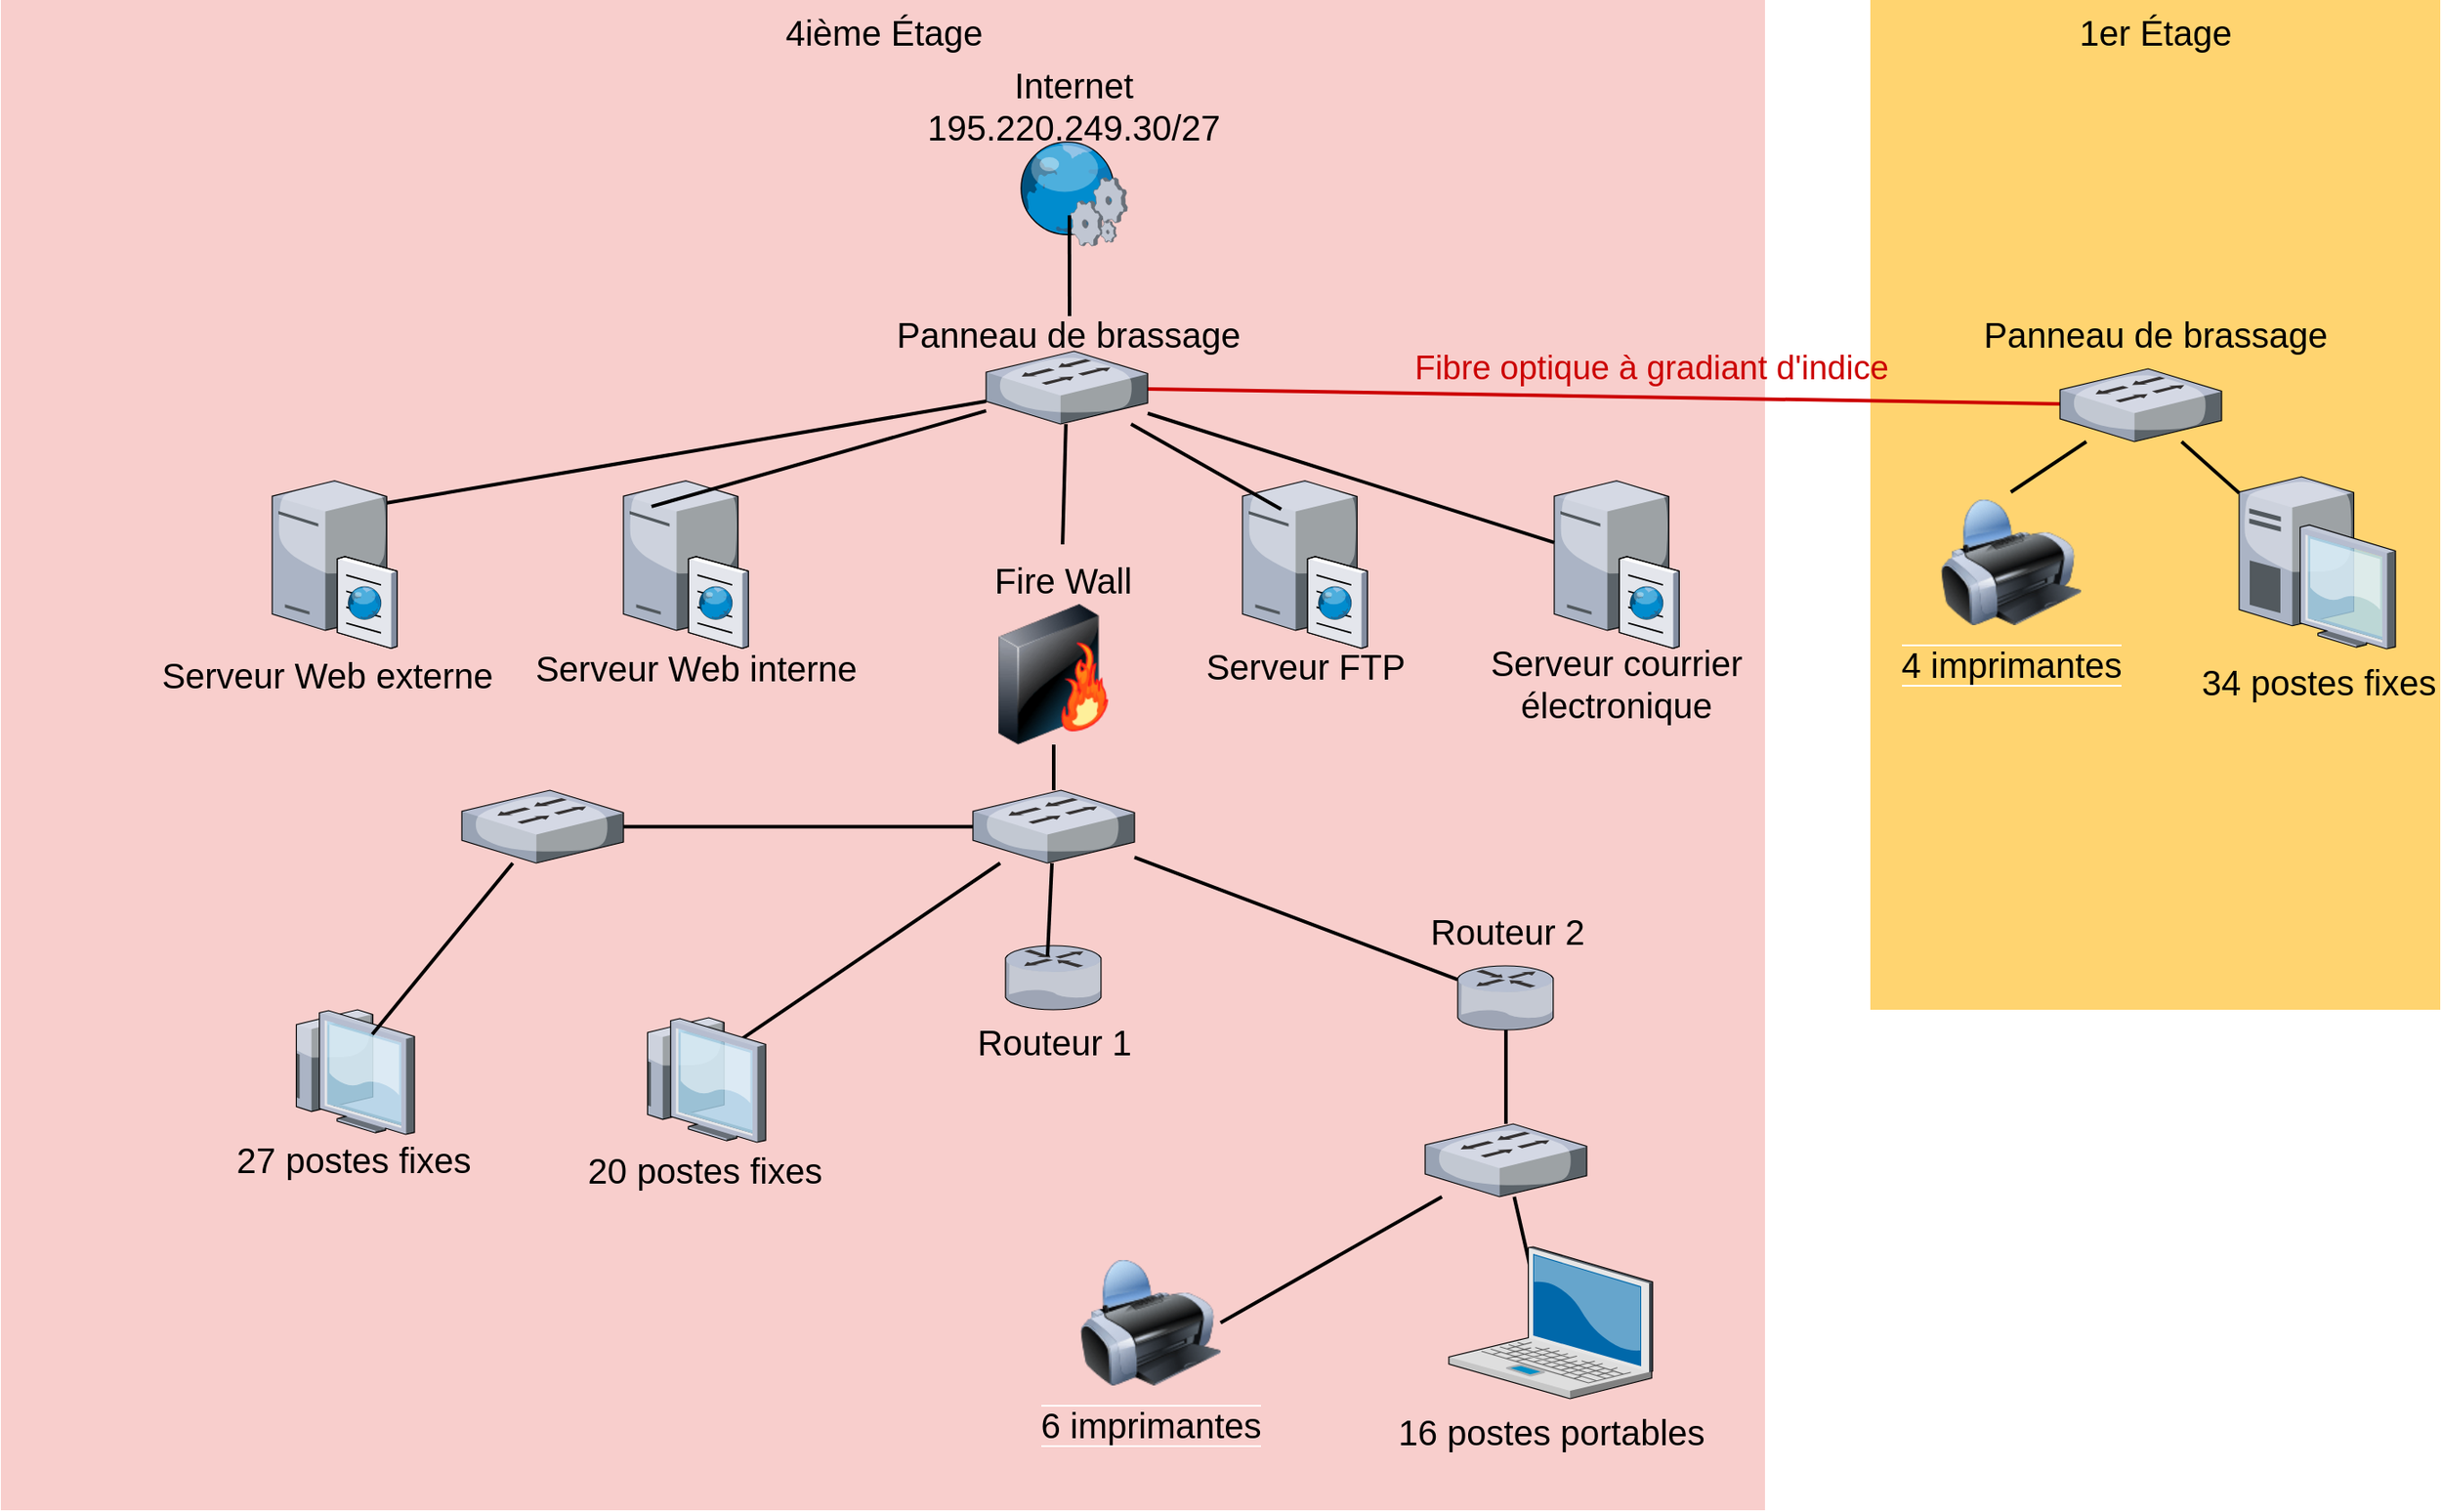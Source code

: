 <mxfile version="21.2.3" type="github">
  <diagram name="Page-1" id="e3a06f82-3646-2815-327d-82caf3d4e204">
    <mxGraphModel dx="880" dy="442" grid="1" gridSize="10" guides="1" tooltips="1" connect="1" arrows="1" fold="1" page="1" pageScale="1.5" pageWidth="1169" pageHeight="826" background="none" math="0" shadow="0">
      <root>
        <mxCell id="0" style=";html=1;" />
        <mxCell id="1" style=";html=1;" parent="0" />
        <mxCell id="qHxnZsuGqMzURwHlTCag-1" value="&lt;font style=&quot;font-size: 20px;&quot;&gt;4ième Étage &lt;/font&gt;" style="whiteSpace=wrap;html=1;fillColor=#f8cecc;fontSize=14;strokeColor=none;verticalAlign=top;" parent="1" vertex="1">
          <mxGeometry x="145.5" y="40" width="1004.5" height="860" as="geometry" />
        </mxCell>
        <mxCell id="qHxnZsuGqMzURwHlTCag-2" value="&lt;div style=&quot;font-size: 20px;&quot;&gt;&lt;font style=&quot;font-size: 20px;&quot;&gt;1er Étage &lt;br&gt;&lt;/font&gt;&lt;/div&gt;" style="whiteSpace=wrap;html=1;fillColor=#FFD470;gradientColor=none;fontSize=14;strokeColor=none;verticalAlign=top;" parent="1" vertex="1">
          <mxGeometry x="1210" y="40" width="324.5" height="575" as="geometry" />
        </mxCell>
        <mxCell id="qHxnZsuGqMzURwHlTCag-3" value="&lt;div style=&quot;font-size: 20px;&quot;&gt;&lt;font style=&quot;font-size: 20px;&quot;&gt;34 postes fixes&lt;/font&gt;&lt;/div&gt;&lt;div style=&quot;font-size: 20px;&quot;&gt;&lt;br&gt;&lt;/div&gt;&lt;div style=&quot;font-size: 20px;&quot;&gt;&lt;font style=&quot;font-size: 20px;&quot;&gt;&lt;br&gt;&lt;/font&gt;&lt;/div&gt;" style="verticalLabelPosition=bottom;aspect=fixed;html=1;verticalAlign=top;strokeColor=none;shape=mxgraph.citrix.desktop;fillColor=#66B2FF;gradientColor=#0066CC;fontSize=14;" parent="1" vertex="1">
          <mxGeometry x="1420" y="311.5" width="89" height="98" as="geometry" />
        </mxCell>
        <mxCell id="qHxnZsuGqMzURwHlTCag-4" value="&lt;font style=&quot;font-size: 20px;&quot;&gt;Routeur 1&lt;br&gt;&lt;/font&gt;" style="verticalLabelPosition=bottom;aspect=fixed;html=1;verticalAlign=top;strokeColor=none;shape=mxgraph.citrix.router;fillColor=#66B2FF;gradientColor=#0066CC;fontSize=14;" parent="1" vertex="1">
          <mxGeometry x="717.5" y="578.5" width="55" height="36.5" as="geometry" />
        </mxCell>
        <mxCell id="qHxnZsuGqMzURwHlTCag-5" value="" style="verticalLabelPosition=top;aspect=fixed;html=1;verticalAlign=bottom;strokeColor=none;shape=mxgraph.citrix.cache_server;fillColor=#66B2FF;gradientColor=#0066CC;fontSize=14;labelPosition=center;align=center;" parent="1" vertex="1">
          <mxGeometry x="500" y="311.5" width="71" height="97.5" as="geometry" />
        </mxCell>
        <mxCell id="qHxnZsuGqMzURwHlTCag-6" style="edgeStyle=none;rounded=0;html=1;startSize=10;endSize=10;jettySize=auto;orthogonalLoop=1;fontSize=14;endArrow=none;endFill=0;strokeWidth=2;entryX=0.817;entryY=0.165;entryDx=0;entryDy=0;entryPerimeter=0;" parent="1" source="qHxnZsuGqMzURwHlTCag-62" target="qHxnZsuGqMzURwHlTCag-9" edge="1">
          <mxGeometry relative="1" as="geometry">
            <mxPoint x="412" y="784" as="sourcePoint" />
          </mxGeometry>
        </mxCell>
        <mxCell id="qHxnZsuGqMzURwHlTCag-7" style="edgeStyle=none;rounded=0;html=1;startSize=10;endSize=10;jettySize=auto;orthogonalLoop=1;fontSize=14;endArrow=none;endFill=0;strokeWidth=2;entryX=0.482;entryY=0.621;entryDx=0;entryDy=0;entryPerimeter=0;" parent="1" source="qHxnZsuGqMzURwHlTCag-60" target="qHxnZsuGqMzURwHlTCag-18" edge="1">
          <mxGeometry relative="1" as="geometry">
            <mxPoint x="1359" y="493.9" as="targetPoint" />
            <mxPoint x="789.897" y="1101.5" as="sourcePoint" />
          </mxGeometry>
        </mxCell>
        <mxCell id="qHxnZsuGqMzURwHlTCag-8" style="edgeStyle=none;rounded=0;html=1;startSize=10;endSize=10;jettySize=auto;orthogonalLoop=1;fontSize=14;endArrow=none;endFill=0;strokeWidth=2;entryX=0.451;entryY=0.21;entryDx=0;entryDy=0;entryPerimeter=0;" parent="1" source="qHxnZsuGqMzURwHlTCag-57" target="qHxnZsuGqMzURwHlTCag-12" edge="1">
          <mxGeometry relative="1" as="geometry">
            <mxPoint x="1437" y="592.83" as="targetPoint" />
            <mxPoint x="642.23" y="240" as="sourcePoint" />
          </mxGeometry>
        </mxCell>
        <mxCell id="qHxnZsuGqMzURwHlTCag-9" value="" style="verticalLabelPosition=top;aspect=fixed;html=1;verticalAlign=bottom;strokeColor=none;shape=mxgraph.citrix.thin_client;fillColor=#66B2FF;gradientColor=#0066CC;fontSize=14;labelPosition=center;align=center;" parent="1" vertex="1">
          <mxGeometry x="510" y="619.5" width="71" height="71" as="geometry" />
        </mxCell>
        <mxCell id="qHxnZsuGqMzURwHlTCag-10" style="edgeStyle=none;rounded=0;html=1;startSize=10;endSize=10;jettySize=auto;orthogonalLoop=1;fontSize=14;endArrow=none;endFill=0;strokeWidth=2;" parent="1" source="qHxnZsuGqMzURwHlTCag-57" target="qHxnZsuGqMzURwHlTCag-33" edge="1">
          <mxGeometry relative="1" as="geometry">
            <mxPoint x="750" y="320" as="sourcePoint" />
            <mxPoint x="752" y="390" as="targetPoint" />
          </mxGeometry>
        </mxCell>
        <mxCell id="qHxnZsuGqMzURwHlTCag-11" value="" style="verticalLabelPosition=bottom;aspect=fixed;html=1;verticalAlign=top;strokeColor=none;shape=mxgraph.citrix.web_service;fillColor=#66B2FF;gradientColor=#0066CC;fontSize=14;rotation=0;" parent="1" vertex="1">
          <mxGeometry x="724" y="120" width="63" height="60" as="geometry" />
        </mxCell>
        <mxCell id="qHxnZsuGqMzURwHlTCag-12" value="" style="verticalLabelPosition=top;aspect=fixed;html=1;verticalAlign=bottom;strokeColor=none;shape=mxgraph.citrix.cache_server;fillColor=#66B2FF;gradientColor=#0066CC;fontSize=14;labelPosition=center;align=center;" parent="1" vertex="1">
          <mxGeometry x="300" y="311.5" width="71" height="97.5" as="geometry" />
        </mxCell>
        <mxCell id="qHxnZsuGqMzURwHlTCag-13" value="" style="verticalLabelPosition=top;aspect=fixed;html=1;verticalAlign=bottom;strokeColor=none;shape=mxgraph.citrix.cache_server;fillColor=#66B2FF;gradientColor=#0066CC;fontSize=14;labelPosition=center;align=center;" parent="1" vertex="1">
          <mxGeometry x="852.5" y="311.5" width="71" height="97.5" as="geometry" />
        </mxCell>
        <mxCell id="qHxnZsuGqMzURwHlTCag-14" value="" style="verticalLabelPosition=top;aspect=fixed;html=1;verticalAlign=bottom;strokeColor=none;shape=mxgraph.citrix.cache_server;fillColor=#66B2FF;gradientColor=#0066CC;fontSize=14;labelPosition=center;align=center;" parent="1" vertex="1">
          <mxGeometry x="1030" y="311.5" width="71" height="97.5" as="geometry" />
        </mxCell>
        <mxCell id="qHxnZsuGqMzURwHlTCag-15" style="edgeStyle=none;rounded=0;html=1;startSize=10;endSize=10;jettySize=auto;orthogonalLoop=1;fontSize=14;endArrow=none;endFill=0;strokeWidth=2;entryX=0.225;entryY=0.174;entryDx=0;entryDy=0;entryPerimeter=0;" parent="1" source="qHxnZsuGqMzURwHlTCag-57" target="qHxnZsuGqMzURwHlTCag-5" edge="1">
          <mxGeometry relative="1" as="geometry">
            <mxPoint x="656.57" y="277" as="sourcePoint" />
            <mxPoint x="1217" y="771" as="targetPoint" />
          </mxGeometry>
        </mxCell>
        <mxCell id="qHxnZsuGqMzURwHlTCag-16" style="edgeStyle=none;rounded=0;html=1;startSize=10;endSize=10;jettySize=auto;orthogonalLoop=1;fontSize=14;endArrow=none;endFill=0;strokeWidth=2;entryX=0.31;entryY=0.19;entryDx=0;entryDy=0;entryPerimeter=0;" parent="1" source="qHxnZsuGqMzURwHlTCag-57" target="qHxnZsuGqMzURwHlTCag-13" edge="1">
          <mxGeometry relative="1" as="geometry">
            <mxPoint x="799.014" y="290.4" as="sourcePoint" />
            <mxPoint x="1227" y="781" as="targetPoint" />
          </mxGeometry>
        </mxCell>
        <mxCell id="qHxnZsuGqMzURwHlTCag-17" style="edgeStyle=none;rounded=0;html=1;startSize=10;endSize=10;jettySize=auto;orthogonalLoop=1;fontSize=14;endArrow=none;endFill=0;strokeWidth=2;" parent="1" source="qHxnZsuGqMzURwHlTCag-57" target="qHxnZsuGqMzURwHlTCag-14" edge="1">
          <mxGeometry relative="1" as="geometry">
            <mxPoint x="854.94" y="270" as="sourcePoint" />
            <mxPoint x="1237" y="791" as="targetPoint" />
          </mxGeometry>
        </mxCell>
        <mxCell id="qHxnZsuGqMzURwHlTCag-18" value="&lt;div style=&quot;font-size: 20px;&quot;&gt;&lt;font style=&quot;font-size: 20px;&quot;&gt;16 postes portables&lt;/font&gt;&lt;/div&gt;" style="verticalLabelPosition=bottom;aspect=fixed;html=1;verticalAlign=top;strokeColor=none;shape=mxgraph.citrix.laptop_2;fillColor=#66B2FF;gradientColor=#0066CC;fontSize=14;" parent="1" vertex="1">
          <mxGeometry x="970" y="750" width="116" height="86.5" as="geometry" />
        </mxCell>
        <mxCell id="qHxnZsuGqMzURwHlTCag-19" value="&lt;div style=&quot;font-size: 20px;&quot;&gt;&lt;font style=&quot;background-color: rgb(255, 212, 112); font-size: 20px;&quot;&gt;4 imprimantes&lt;/font&gt;&lt;/div&gt;" style="image;html=1;image=img/lib/clip_art/computers/Printer_128x128.png" parent="1" vertex="1">
          <mxGeometry x="1250" y="320.25" width="80" height="80" as="geometry" />
        </mxCell>
        <mxCell id="qHxnZsuGqMzURwHlTCag-20" value="&lt;div style=&quot;font-size: 20px;&quot;&gt;&lt;font style=&quot;background-color: rgb(248, 206, 204); font-size: 20px;&quot;&gt;6 imprimantes&lt;/font&gt;&lt;/div&gt;" style="image;html=1;image=img/lib/clip_art/computers/Printer_128x128.png" parent="1" vertex="1">
          <mxGeometry x="760" y="753.25" width="80" height="80" as="geometry" />
        </mxCell>
        <mxCell id="qHxnZsuGqMzURwHlTCag-23" style="edgeStyle=none;rounded=0;html=1;startSize=10;endSize=10;jettySize=auto;orthogonalLoop=1;fontSize=14;endArrow=none;endFill=0;strokeWidth=2;" parent="1" source="qHxnZsuGqMzURwHlTCag-3" target="qHxnZsuGqMzURwHlTCag-58" edge="1">
          <mxGeometry relative="1" as="geometry">
            <mxPoint x="310" y="544.5" as="sourcePoint" />
            <mxPoint x="1403.631" y="883.467" as="targetPoint" />
          </mxGeometry>
        </mxCell>
        <mxCell id="qHxnZsuGqMzURwHlTCag-25" style="edgeStyle=none;rounded=0;html=1;startSize=10;endSize=10;jettySize=auto;orthogonalLoop=1;fontSize=14;endArrow=none;endFill=0;strokeWidth=2;exitX=0.475;exitY=0.71;exitDx=0;exitDy=0;exitPerimeter=0;" parent="1" source="qHxnZsuGqMzURwHlTCag-11" edge="1">
          <mxGeometry relative="1" as="geometry">
            <mxPoint x="751" y="140" as="sourcePoint" />
            <mxPoint x="754" y="220" as="targetPoint" />
          </mxGeometry>
        </mxCell>
        <mxCell id="qHxnZsuGqMzURwHlTCag-26" value="" style="image;html=1;image=img/lib/clip_art/networking/Firewall-page1_128x128.png" parent="1" vertex="1">
          <mxGeometry x="705" y="384" width="80" height="80" as="geometry" />
        </mxCell>
        <mxCell id="qHxnZsuGqMzURwHlTCag-28" value="&lt;div style=&quot;font-size: 20px;&quot;&gt;&lt;font style=&quot;font-size: 20px;&quot;&gt;Internet&lt;/font&gt;&lt;/div&gt;&lt;div style=&quot;font-size: 20px;&quot;&gt;&lt;font style=&quot;font-size: 20px;&quot;&gt;195.220.249.30/27&lt;font style=&quot;font-size: 20px;&quot;&gt;&lt;br&gt;&lt;/font&gt;&lt;/font&gt;&lt;/div&gt;" style="text;html=1;align=center;verticalAlign=middle;resizable=0;points=[];autosize=1;strokeColor=none;fillColor=none;" parent="1" vertex="1">
          <mxGeometry x="660.5" y="70" width="190" height="60" as="geometry" />
        </mxCell>
        <mxCell id="qHxnZsuGqMzURwHlTCag-29" value="&lt;div style=&quot;font-size: 20px;&quot;&gt;&lt;font style=&quot;font-size: 20px;&quot;&gt;Serveur Web externe&lt;/font&gt;&lt;/div&gt;" style="text;html=1;align=center;verticalAlign=middle;resizable=0;points=[];autosize=1;strokeColor=none;fillColor=none;" parent="1" vertex="1">
          <mxGeometry x="226" y="404" width="210" height="40" as="geometry" />
        </mxCell>
        <mxCell id="qHxnZsuGqMzURwHlTCag-30" value="&lt;div style=&quot;font-size: 20px;&quot;&gt;&lt;font style=&quot;font-size: 20px;&quot;&gt;Serveur Web interne&lt;/font&gt;&lt;/div&gt;" style="text;html=1;align=center;verticalAlign=middle;resizable=0;points=[];autosize=1;strokeColor=none;fillColor=none;" parent="1" vertex="1">
          <mxGeometry x="436" y="400.25" width="210" height="40" as="geometry" />
        </mxCell>
        <mxCell id="qHxnZsuGqMzURwHlTCag-31" value="&lt;div style=&quot;font-size: 20px;&quot;&gt;&lt;font style=&quot;font-size: 20px;&quot;&gt;Serveur FTP&lt;/font&gt;&lt;/div&gt;" style="text;html=1;align=center;verticalAlign=middle;resizable=0;points=[];autosize=1;strokeColor=none;fillColor=none;" parent="1" vertex="1">
          <mxGeometry x="818" y="399" width="140" height="40" as="geometry" />
        </mxCell>
        <mxCell id="qHxnZsuGqMzURwHlTCag-32" value="&lt;div style=&quot;font-size: 20px;&quot;&gt;&lt;font style=&quot;font-size: 20px;&quot;&gt;Serveur courrier &lt;br&gt;&lt;/font&gt;&lt;/div&gt;&lt;div style=&quot;font-size: 20px;&quot;&gt;&lt;font style=&quot;font-size: 20px;&quot;&gt;électronique&lt;/font&gt;&lt;/div&gt;" style="text;html=1;align=center;verticalAlign=middle;resizable=0;points=[];autosize=1;strokeColor=none;fillColor=none;" parent="1" vertex="1">
          <mxGeometry x="980" y="399" width="170" height="60" as="geometry" />
        </mxCell>
        <mxCell id="qHxnZsuGqMzURwHlTCag-33" value="&lt;div style=&quot;font-size: 20px;&quot;&gt;&lt;font style=&quot;font-size: 20px;&quot;&gt;Fire Wall&lt;font style=&quot;font-size: 20px;&quot;&gt;&lt;br&gt;&lt;/font&gt;&lt;/font&gt;&lt;/div&gt;" style="text;html=1;align=center;verticalAlign=middle;resizable=0;points=[];autosize=1;strokeColor=none;fillColor=none;" parent="1" vertex="1">
          <mxGeometry x="699.5" y="350" width="100" height="40" as="geometry" />
        </mxCell>
        <mxCell id="qHxnZsuGqMzURwHlTCag-37" style="edgeStyle=none;rounded=0;html=1;startSize=10;endSize=10;jettySize=auto;orthogonalLoop=1;fontSize=14;endArrow=none;endFill=0;strokeWidth=2;strokeColor=#CC0000;" parent="1" source="qHxnZsuGqMzURwHlTCag-57" target="qHxnZsuGqMzURwHlTCag-58" edge="1">
          <mxGeometry relative="1" as="geometry">
            <mxPoint x="1160" y="710" as="sourcePoint" />
            <mxPoint x="1276.8" y="836.25" as="targetPoint" />
          </mxGeometry>
        </mxCell>
        <mxCell id="qHxnZsuGqMzURwHlTCag-38" style="edgeStyle=none;rounded=0;html=1;startSize=10;endSize=10;jettySize=auto;orthogonalLoop=1;fontSize=14;endArrow=none;endFill=0;strokeWidth=2;exitX=0.5;exitY=0;exitDx=0;exitDy=0;" parent="1" source="qHxnZsuGqMzURwHlTCag-19" target="qHxnZsuGqMzURwHlTCag-58" edge="1">
          <mxGeometry relative="1" as="geometry">
            <mxPoint x="807.5" y="1051" as="sourcePoint" />
            <mxPoint x="1319.76" y="871.45" as="targetPoint" />
          </mxGeometry>
        </mxCell>
        <mxCell id="qHxnZsuGqMzURwHlTCag-44" style="edgeStyle=none;rounded=0;html=1;startSize=10;endSize=10;jettySize=auto;orthogonalLoop=1;fontSize=14;endArrow=none;endFill=0;strokeWidth=2;" parent="1" source="qHxnZsuGqMzURwHlTCag-48" target="qHxnZsuGqMzURwHlTCag-62" edge="1">
          <mxGeometry relative="1" as="geometry">
            <mxPoint x="756.368" y="790.002" as="sourcePoint" />
            <mxPoint x="740" y="650" as="targetPoint" />
          </mxGeometry>
        </mxCell>
        <mxCell id="qHxnZsuGqMzURwHlTCag-46" value="&lt;div style=&quot;font-size: 20px;&quot;&gt;&lt;font style=&quot;font-size: 20px;&quot;&gt;27 postes fixes&lt;/font&gt;&lt;/div&gt;" style="text;html=1;align=center;verticalAlign=middle;resizable=0;points=[];autosize=1;strokeColor=none;fillColor=none;" parent="1" vertex="1">
          <mxGeometry x="265.5" y="680" width="160" height="40" as="geometry" />
        </mxCell>
        <mxCell id="qHxnZsuGqMzURwHlTCag-47" style="edgeStyle=none;rounded=0;html=1;startSize=10;endSize=10;jettySize=auto;orthogonalLoop=1;fontSize=14;endArrow=none;endFill=0;strokeWidth=2;entryX=1;entryY=0.5;entryDx=0;entryDy=0;" parent="1" source="qHxnZsuGqMzURwHlTCag-60" target="qHxnZsuGqMzURwHlTCag-20" edge="1">
          <mxGeometry relative="1" as="geometry">
            <mxPoint x="523.2" y="814.56" as="sourcePoint" />
            <mxPoint x="580" y="880" as="targetPoint" />
          </mxGeometry>
        </mxCell>
        <mxCell id="qHxnZsuGqMzURwHlTCag-48" value="" style="verticalLabelPosition=bottom;sketch=0;aspect=fixed;html=1;verticalAlign=top;strokeColor=none;align=center;outlineConnect=0;shape=mxgraph.citrix.router;" parent="1" vertex="1">
          <mxGeometry x="975" y="590" width="55" height="36.5" as="geometry" />
        </mxCell>
        <mxCell id="qHxnZsuGqMzURwHlTCag-51" value="&lt;div style=&quot;font-size: 20px;&quot;&gt;&lt;font style=&quot;font-size: 20px;&quot;&gt;Routeur 2&lt;/font&gt;&lt;/div&gt;" style="text;html=1;align=center;verticalAlign=middle;resizable=0;points=[];autosize=1;strokeColor=none;fillColor=none;" parent="1" vertex="1">
          <mxGeometry x="947.5" y="550" width="110" height="40" as="geometry" />
        </mxCell>
        <mxCell id="qHxnZsuGqMzURwHlTCag-53" value="" style="edgeStyle=none;rounded=0;html=1;startSize=10;endSize=10;jettySize=auto;orthogonalLoop=1;fontSize=14;endArrow=none;endFill=0;strokeWidth=2;exitX=0.436;exitY=0.164;exitDx=0;exitDy=0;exitPerimeter=0;" parent="1" source="qHxnZsuGqMzURwHlTCag-4" target="qHxnZsuGqMzURwHlTCag-62" edge="1">
          <mxGeometry relative="1" as="geometry">
            <mxPoint x="812.5" y="517" as="sourcePoint" />
            <mxPoint x="809.54" y="365" as="targetPoint" />
          </mxGeometry>
        </mxCell>
        <mxCell id="qHxnZsuGqMzURwHlTCag-57" value="" style="verticalLabelPosition=bottom;sketch=0;aspect=fixed;html=1;verticalAlign=top;strokeColor=none;align=center;outlineConnect=0;shape=mxgraph.citrix.switch;" parent="1" vertex="1">
          <mxGeometry x="706.5" y="240" width="92" height="41.5" as="geometry" />
        </mxCell>
        <mxCell id="qHxnZsuGqMzURwHlTCag-58" value="" style="verticalLabelPosition=bottom;sketch=0;aspect=fixed;html=1;verticalAlign=top;strokeColor=none;align=center;outlineConnect=0;shape=mxgraph.citrix.switch;" parent="1" vertex="1">
          <mxGeometry x="1318" y="250" width="92" height="41.5" as="geometry" />
        </mxCell>
        <mxCell id="qHxnZsuGqMzURwHlTCag-60" value="" style="verticalLabelPosition=bottom;sketch=0;aspect=fixed;html=1;verticalAlign=top;strokeColor=none;align=center;outlineConnect=0;shape=mxgraph.citrix.switch;" parent="1" vertex="1">
          <mxGeometry x="956.5" y="680" width="92" height="41.5" as="geometry" />
        </mxCell>
        <mxCell id="qHxnZsuGqMzURwHlTCag-61" style="edgeStyle=none;rounded=0;html=1;startSize=10;endSize=10;jettySize=auto;orthogonalLoop=1;fontSize=14;endArrow=none;endFill=0;strokeWidth=2;" parent="1" source="qHxnZsuGqMzURwHlTCag-60" target="qHxnZsuGqMzURwHlTCag-48" edge="1">
          <mxGeometry relative="1" as="geometry">
            <mxPoint x="616.2" y="824.56" as="sourcePoint" />
            <mxPoint x="653" y="880" as="targetPoint" />
          </mxGeometry>
        </mxCell>
        <mxCell id="qHxnZsuGqMzURwHlTCag-62" value="" style="verticalLabelPosition=bottom;sketch=0;aspect=fixed;html=1;verticalAlign=top;strokeColor=none;align=center;outlineConnect=0;shape=mxgraph.citrix.switch;" parent="1" vertex="1">
          <mxGeometry x="699" y="490" width="92" height="41.5" as="geometry" />
        </mxCell>
        <mxCell id="qHxnZsuGqMzURwHlTCag-64" style="edgeStyle=none;rounded=0;html=1;startSize=10;endSize=10;jettySize=auto;orthogonalLoop=1;fontSize=14;endArrow=none;endFill=0;strokeWidth=2;exitX=0.5;exitY=1;exitDx=0;exitDy=0;" parent="1" source="qHxnZsuGqMzURwHlTCag-26" target="qHxnZsuGqMzURwHlTCag-62" edge="1">
          <mxGeometry relative="1" as="geometry">
            <mxPoint x="682" y="300" as="sourcePoint" />
            <mxPoint x="680" y="348" as="targetPoint" />
          </mxGeometry>
        </mxCell>
        <mxCell id="qHxnZsuGqMzURwHlTCag-65" value="" style="verticalLabelPosition=top;aspect=fixed;html=1;verticalAlign=bottom;strokeColor=none;shape=mxgraph.citrix.thin_client;fillColor=#66B2FF;gradientColor=#0066CC;fontSize=14;labelPosition=center;align=center;" parent="1" vertex="1">
          <mxGeometry x="310" y="615" width="71" height="71" as="geometry" />
        </mxCell>
        <mxCell id="qHxnZsuGqMzURwHlTCag-66" value="" style="verticalLabelPosition=bottom;sketch=0;aspect=fixed;html=1;verticalAlign=top;strokeColor=none;align=center;outlineConnect=0;shape=mxgraph.citrix.switch;" parent="1" vertex="1">
          <mxGeometry x="408" y="490" width="92" height="41.5" as="geometry" />
        </mxCell>
        <mxCell id="qHxnZsuGqMzURwHlTCag-67" value="&lt;div style=&quot;font-size: 20px;&quot;&gt;&lt;font style=&quot;font-size: 20px;&quot;&gt;20 postes fixes&lt;/font&gt;&lt;/div&gt;" style="text;html=1;align=center;verticalAlign=middle;resizable=0;points=[];autosize=1;strokeColor=none;fillColor=none;" parent="1" vertex="1">
          <mxGeometry x="465.5" y="686" width="160" height="40" as="geometry" />
        </mxCell>
        <mxCell id="qHxnZsuGqMzURwHlTCag-68" style="edgeStyle=none;rounded=0;html=1;startSize=10;endSize=10;jettySize=auto;orthogonalLoop=1;fontSize=14;endArrow=none;endFill=0;strokeWidth=2;entryX=0.662;entryY=0.197;entryDx=0;entryDy=0;entryPerimeter=0;" parent="1" source="qHxnZsuGqMzURwHlTCag-66" target="qHxnZsuGqMzURwHlTCag-65" edge="1">
          <mxGeometry relative="1" as="geometry">
            <mxPoint x="497" y="520.5" as="sourcePoint" />
            <mxPoint x="350" y="619.5" as="targetPoint" />
          </mxGeometry>
        </mxCell>
        <mxCell id="qHxnZsuGqMzURwHlTCag-69" style="edgeStyle=none;rounded=0;html=1;startSize=10;endSize=10;jettySize=auto;orthogonalLoop=1;fontSize=14;endArrow=none;endFill=0;strokeWidth=2;" parent="1" source="qHxnZsuGqMzURwHlTCag-66" target="qHxnZsuGqMzURwHlTCag-62" edge="1">
          <mxGeometry relative="1" as="geometry">
            <mxPoint x="447" y="542" as="sourcePoint" />
            <mxPoint x="367" y="639" as="targetPoint" />
          </mxGeometry>
        </mxCell>
        <mxCell id="qHxnZsuGqMzURwHlTCag-71" value="&lt;font style=&quot;font-size: 20px;&quot;&gt;Panneau de brassage&lt;br&gt;&lt;/font&gt;" style="text;html=1;align=center;verticalAlign=middle;resizable=0;points=[];autosize=1;strokeColor=none;fillColor=none;" parent="1" vertex="1">
          <mxGeometry x="642.5" y="210" width="220" height="40" as="geometry" />
        </mxCell>
        <mxCell id="qHxnZsuGqMzURwHlTCag-73" value="&lt;font style=&quot;font-size: 20px;&quot;&gt;Panneau de brassage&lt;br&gt;&lt;/font&gt;" style="text;html=1;align=center;verticalAlign=middle;resizable=0;points=[];autosize=1;strokeColor=none;fillColor=none;" parent="1" vertex="1">
          <mxGeometry x="1262.25" y="210" width="220" height="40" as="geometry" />
        </mxCell>
        <mxCell id="Hdzp8GY85G4_MxQtlRsH-1" value="&lt;font style=&quot;font-size: 19px;&quot;&gt;&lt;font color=&quot;#cc0000&quot;&gt;Fibre optique à gradiant d&#39;indice&lt;/font&gt;&lt;br&gt;&lt;/font&gt;" style="text;html=1;align=center;verticalAlign=middle;resizable=0;points=[];autosize=1;strokeColor=none;fillColor=none;" vertex="1" parent="1">
          <mxGeometry x="940" y="230" width="290" height="40" as="geometry" />
        </mxCell>
      </root>
    </mxGraphModel>
  </diagram>
</mxfile>
